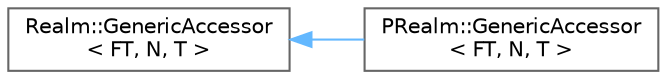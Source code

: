 digraph "Graphical Class Hierarchy"
{
 // LATEX_PDF_SIZE
  bgcolor="transparent";
  edge [fontname=Helvetica,fontsize=10,labelfontname=Helvetica,labelfontsize=10];
  node [fontname=Helvetica,fontsize=10,shape=box,height=0.2,width=0.4];
  rankdir="LR";
  Node0 [id="Node000000",label="Realm::GenericAccessor\l\< FT, N, T \>",height=0.2,width=0.4,color="grey40", fillcolor="white", style="filled",URL="$classRealm_1_1GenericAccessor.html",tooltip=" "];
  Node0 -> Node1 [id="edge152_Node000000_Node000001",dir="back",color="steelblue1",style="solid",tooltip=" "];
  Node1 [id="Node000001",label="PRealm::GenericAccessor\l\< FT, N, T \>",height=0.2,width=0.4,color="grey40", fillcolor="white", style="filled",URL="$classPRealm_1_1GenericAccessor.html",tooltip=" "];
}
